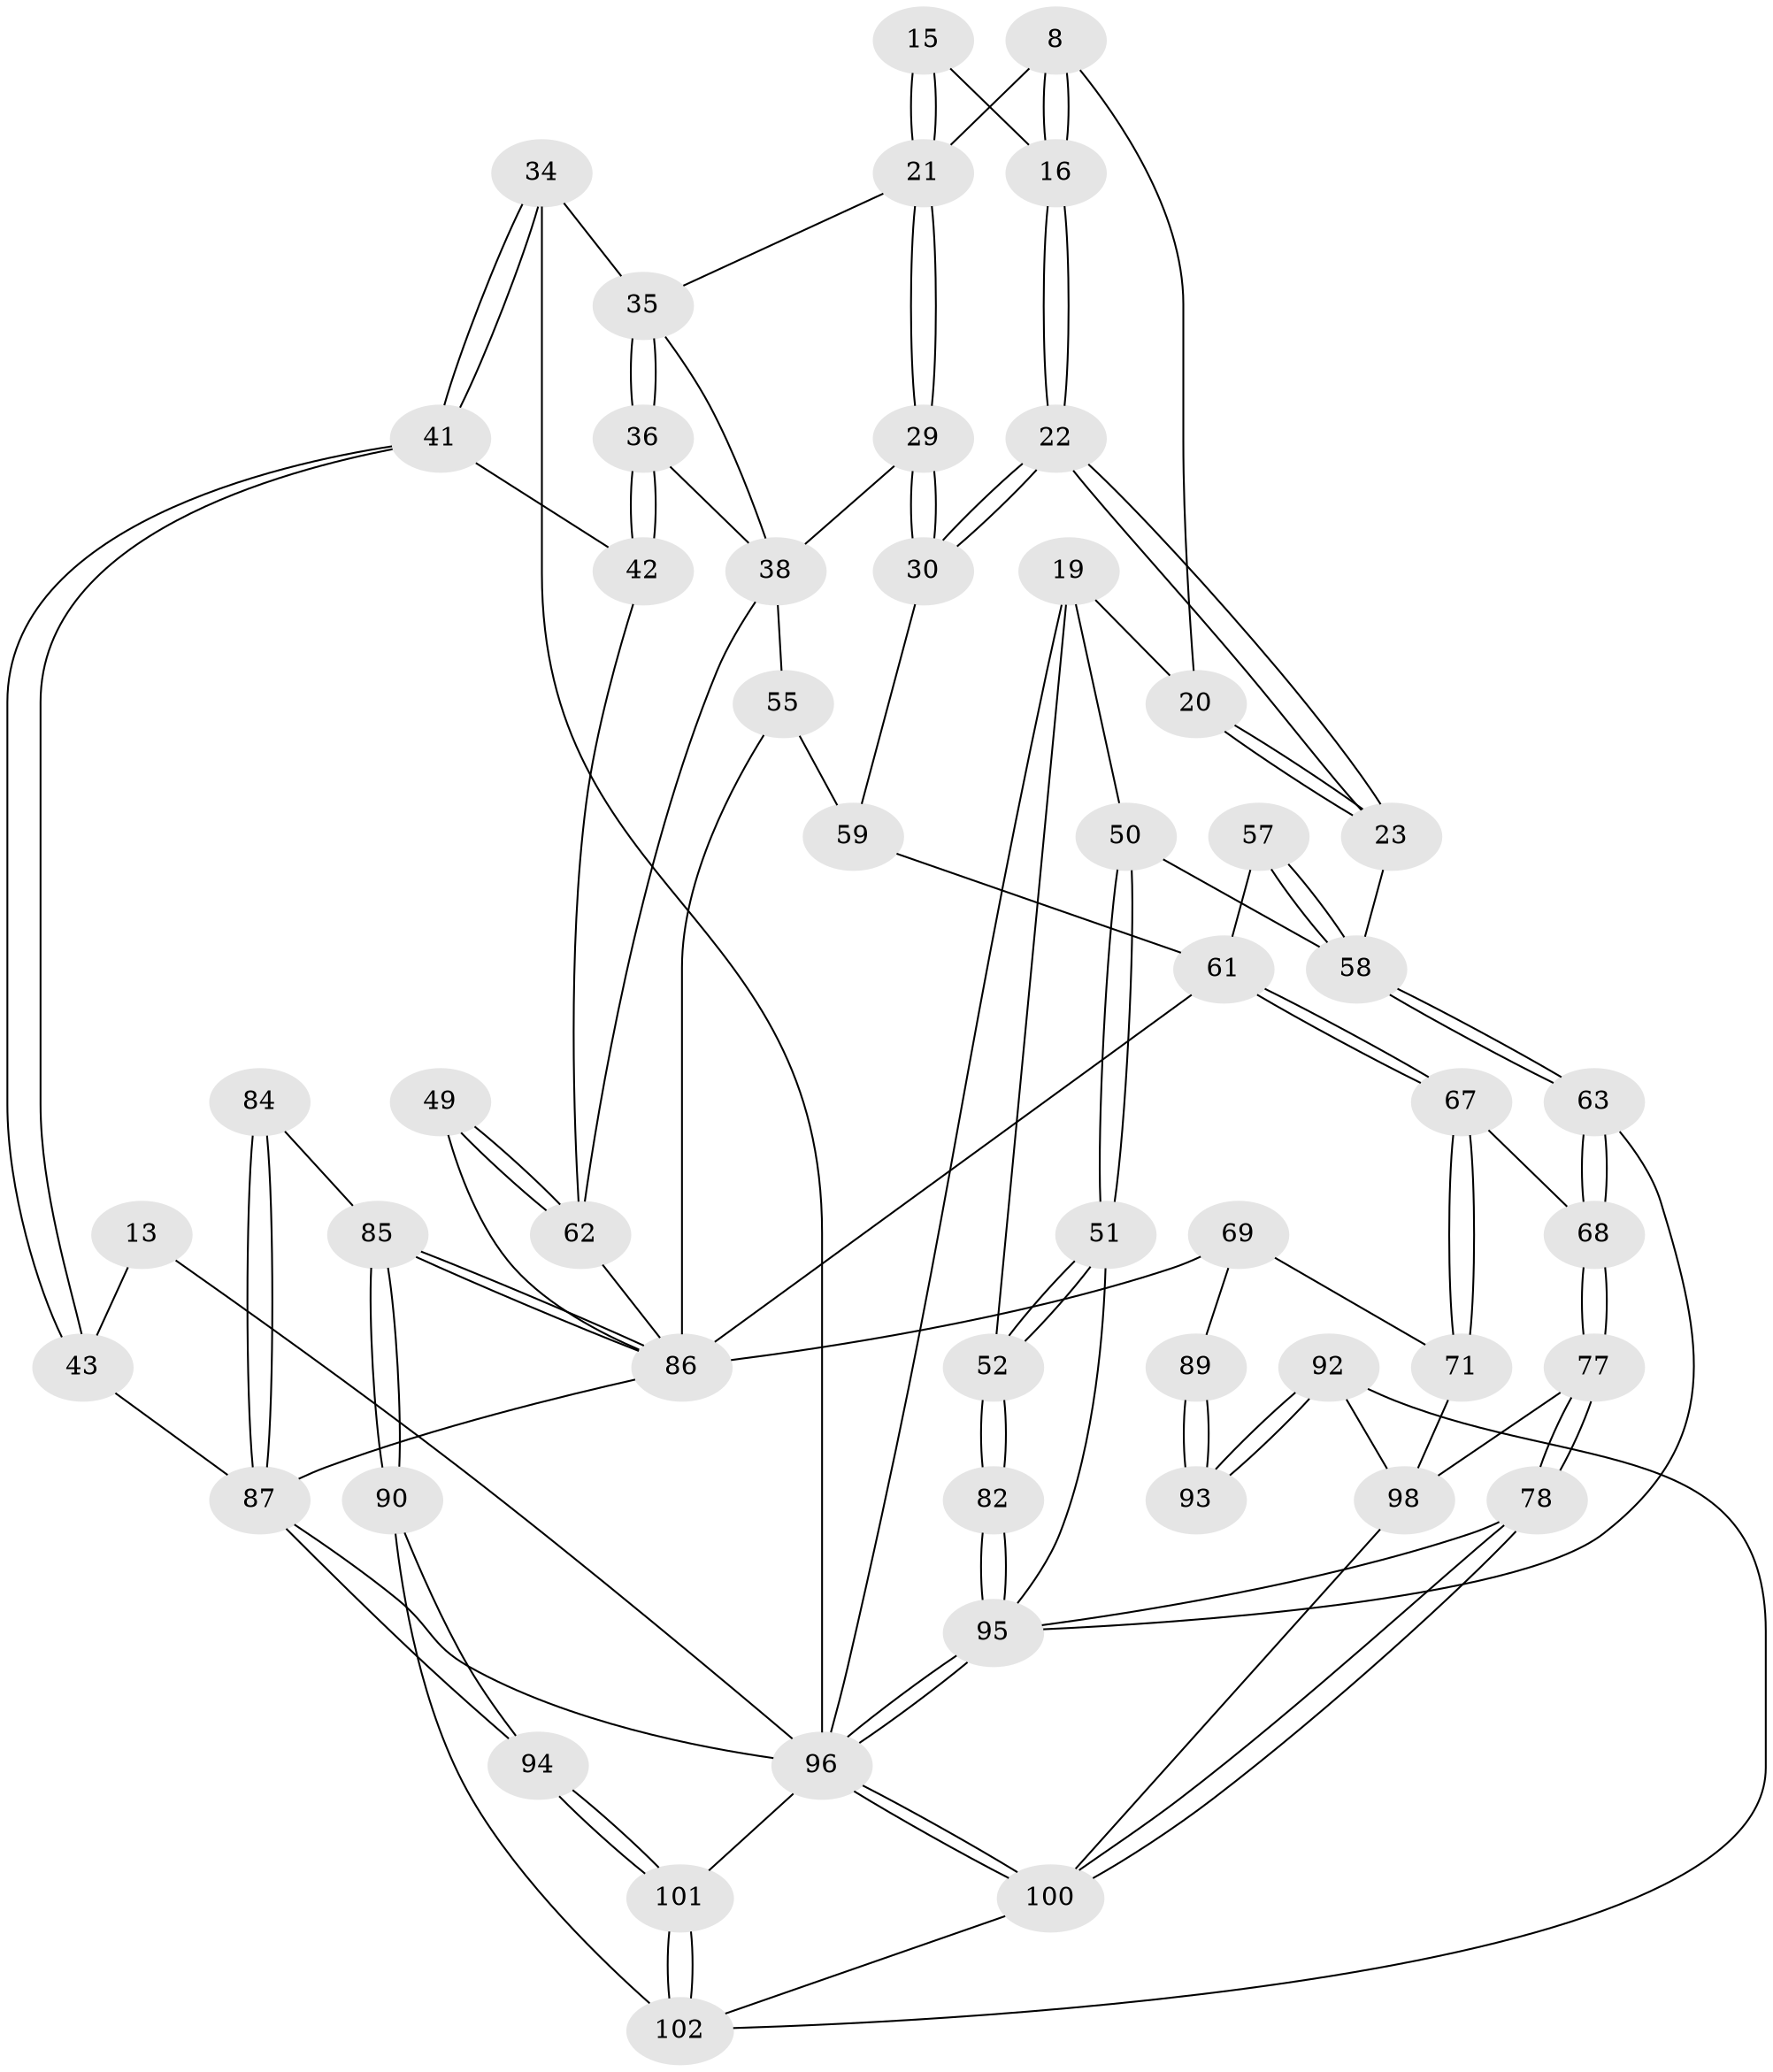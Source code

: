 // original degree distribution, {3: 0.029411764705882353, 4: 0.21568627450980393, 5: 0.5392156862745098, 6: 0.21568627450980393}
// Generated by graph-tools (version 1.1) at 2025/01/03/09/25 05:01:24]
// undirected, 51 vertices, 118 edges
graph export_dot {
graph [start="1"]
  node [color=gray90,style=filled];
  8 [pos="+0.4367642296809623+0.08150142200315112",super="+1"];
  13 [pos="+1+0"];
  15 [pos="+0.4533259256235082+0.07937494863030779"];
  16 [pos="+0.43938956887832054+0.08415511493216249"];
  19 [pos="+0.107345498017692+0.1527850147933788",super="+10+18"];
  20 [pos="+0.29530021128820666+0.05858369856318522",super="+9"];
  21 [pos="+0.5819492525448565+0.10560322576959653",super="+3+2"];
  22 [pos="+0.3869189865562986+0.33369905272743033"];
  23 [pos="+0.3678722205798398+0.3377199334372136"];
  29 [pos="+0.5698874310518511+0.2265171148604573"];
  30 [pos="+0.39040799549564525+0.3337926923844554"];
  34 [pos="+0.961080741467882+0.2996189404375962",super="+27+24"];
  35 [pos="+0.7868561934666735+0.24763573537060582",super="+25+26"];
  36 [pos="+0.7656962473218869+0.2792460600998075"];
  38 [pos="+0.6541672431226331+0.4468680215221182",super="+37+28"];
  41 [pos="+0.9765360523713412+0.3179561061332507"];
  42 [pos="+0.799505811617388+0.33057236962107356"];
  43 [pos="+1+0.4555513622272209"];
  49 [pos="+0.9738046301335116+0.5398504929456578"];
  50 [pos="+0.015146221015017981+0.5715553930742302",super="+33"];
  51 [pos="+0+0.6400118069979074"];
  52 [pos="+0+0.6702576197782424"];
  55 [pos="+0.5802029644722375+0.6133859165335636",super="+39"];
  57 [pos="+0.3704005956140442+0.5720934778513179"];
  58 [pos="+0.17542895272668396+0.6348622389428118",super="+56+32"];
  59 [pos="+0.5447657746775965+0.6097072922210722",super="+40"];
  61 [pos="+0.393269446877386+0.615352626821454",super="+60"];
  62 [pos="+0.6870449252957574+0.6900250832340338",super="+53+45+44"];
  63 [pos="+0.16697357648169187+0.648761638884688"];
  67 [pos="+0.3413950492740252+0.6997665272632424"];
  68 [pos="+0.21193924517426846+0.7043310906085302"];
  69 [pos="+0.48406795922238727+0.8160333085439611"];
  71 [pos="+0.3872345538017437+0.8404819875343686",super="+70"];
  77 [pos="+0.22919598474200345+0.8621622312427902"];
  78 [pos="+0.1951149870835918+0.8774606977002624"];
  82 [pos="+0+0.8066184545092182"];
  84 [pos="+0.8406498021079643+0.8453482445398698"];
  85 [pos="+0.713774463912976+0.8117421219194833"];
  86 [pos="+0.7077337312850346+0.8062295186213146",super="+74+66+73+72+48"];
  87 [pos="+0.8992868582081892+0.8920685542151704",super="+83"];
  89 [pos="+0.6947439934280881+0.8189345546682366",super="+88"];
  90 [pos="+0.7335414700021125+0.918960336755603"];
  92 [pos="+0.6141409818911037+1"];
  93 [pos="+0.6064296363229301+1"];
  94 [pos="+0.8806392117193439+0.9247285272686758"];
  95 [pos="+0+1",super="+79+80"];
  96 [pos="+0+1",super="+75+14"];
  98 [pos="+0.3568457161547445+1",super="+81+97"];
  100 [pos="+0+1",super="+99"];
  101 [pos="+0.7881377360354697+1"];
  102 [pos="+0.6414896649337118+1",super="+91"];
  8 -- 16;
  8 -- 16;
  8 -- 21;
  8 -- 20;
  13 -- 43;
  13 -- 96 [weight=3];
  15 -- 16;
  15 -- 21 [weight=2];
  15 -- 21;
  16 -- 22;
  16 -- 22;
  19 -- 20 [weight=2];
  19 -- 96 [weight=2];
  19 -- 50;
  19 -- 52;
  20 -- 23;
  20 -- 23;
  21 -- 29;
  21 -- 29;
  21 -- 35;
  22 -- 23;
  22 -- 23;
  22 -- 30;
  22 -- 30;
  23 -- 58;
  29 -- 30;
  29 -- 30;
  29 -- 38;
  30 -- 59;
  34 -- 35 [weight=3];
  34 -- 41;
  34 -- 41;
  34 -- 96 [weight=2];
  35 -- 36;
  35 -- 36;
  35 -- 38;
  36 -- 42;
  36 -- 42;
  36 -- 38;
  38 -- 55;
  38 -- 62;
  41 -- 42;
  41 -- 43;
  41 -- 43;
  42 -- 62;
  43 -- 87;
  49 -- 62 [weight=2];
  49 -- 62;
  49 -- 86;
  50 -- 51;
  50 -- 51;
  50 -- 58 [weight=2];
  51 -- 52;
  51 -- 52;
  51 -- 95;
  52 -- 82;
  52 -- 82;
  55 -- 59 [weight=2];
  55 -- 86;
  57 -- 58 [weight=2];
  57 -- 58;
  57 -- 61;
  58 -- 63;
  58 -- 63;
  59 -- 61;
  61 -- 67;
  61 -- 67;
  61 -- 86;
  62 -- 86 [weight=2];
  63 -- 68;
  63 -- 68;
  63 -- 95;
  67 -- 68;
  67 -- 71;
  67 -- 71;
  68 -- 77;
  68 -- 77;
  69 -- 89;
  69 -- 86;
  69 -- 71;
  71 -- 98 [weight=2];
  77 -- 78;
  77 -- 78;
  77 -- 98;
  78 -- 100;
  78 -- 100;
  78 -- 95;
  82 -- 95 [weight=2];
  82 -- 95;
  84 -- 85;
  84 -- 87 [weight=2];
  84 -- 87;
  85 -- 86;
  85 -- 86;
  85 -- 90;
  85 -- 90;
  86 -- 87 [weight=2];
  87 -- 94;
  87 -- 96;
  89 -- 93 [weight=2];
  89 -- 93;
  90 -- 94;
  90 -- 102;
  92 -- 93;
  92 -- 93;
  92 -- 102;
  92 -- 98;
  94 -- 101;
  94 -- 101;
  95 -- 96;
  95 -- 96;
  96 -- 100;
  96 -- 100;
  96 -- 101;
  98 -- 100;
  100 -- 102;
  101 -- 102;
  101 -- 102;
}
